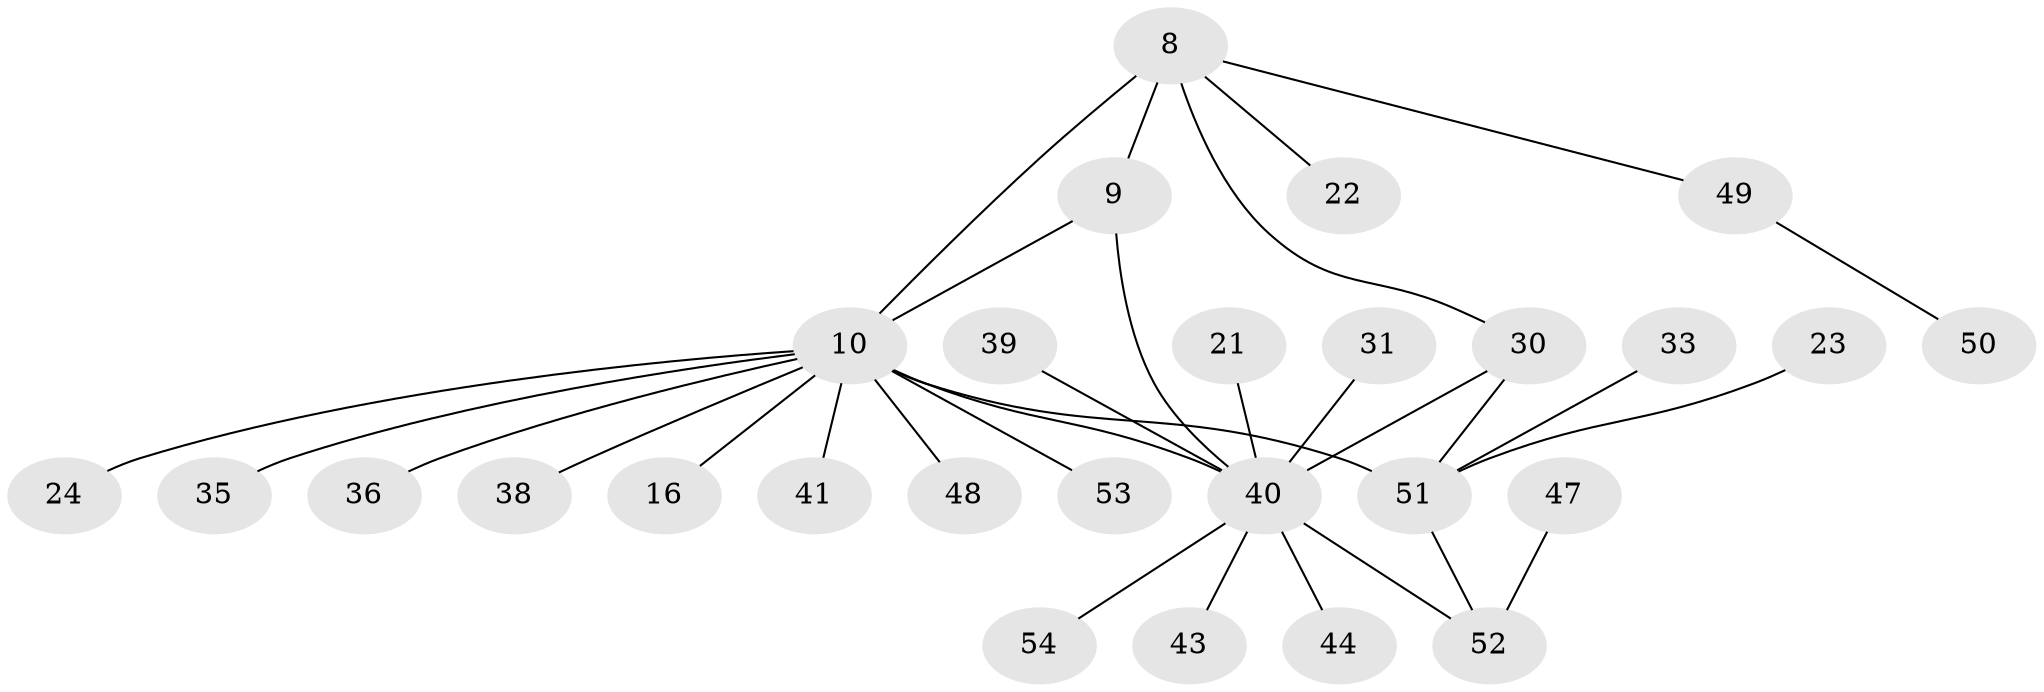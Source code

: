 // original degree distribution, {7: 0.037037037037037035, 3: 0.05555555555555555, 6: 0.09259259259259259, 4: 0.037037037037037035, 10: 0.018518518518518517, 2: 0.18518518518518517, 5: 0.018518518518518517, 1: 0.5555555555555556}
// Generated by graph-tools (version 1.1) at 2025/57/03/04/25 21:57:57]
// undirected, 27 vertices, 31 edges
graph export_dot {
graph [start="1"]
  node [color=gray90,style=filled];
  8;
  9 [super="+2"];
  10 [super="+4"];
  16;
  21;
  22;
  23;
  24;
  30 [super="+7"];
  31;
  33;
  35;
  36;
  38 [super="+29"];
  39;
  40 [super="+1+28+18"];
  41;
  43;
  44 [super="+37"];
  47;
  48;
  49 [super="+12+15+25+27"];
  50;
  51 [super="+5+32"];
  52 [super="+34+42+45+46"];
  53;
  54;
  8 -- 9 [weight=2];
  8 -- 22;
  8 -- 10;
  8 -- 49;
  8 -- 30;
  9 -- 10;
  9 -- 40;
  10 -- 16;
  10 -- 24;
  10 -- 35;
  10 -- 41;
  10 -- 48;
  10 -- 51 [weight=4];
  10 -- 36;
  10 -- 53;
  10 -- 40 [weight=2];
  10 -- 38;
  21 -- 40;
  23 -- 51;
  30 -- 40;
  30 -- 51;
  31 -- 40;
  33 -- 51;
  39 -- 40;
  40 -- 43;
  40 -- 54;
  40 -- 52;
  40 -- 44;
  47 -- 52;
  49 -- 50;
  51 -- 52;
}
